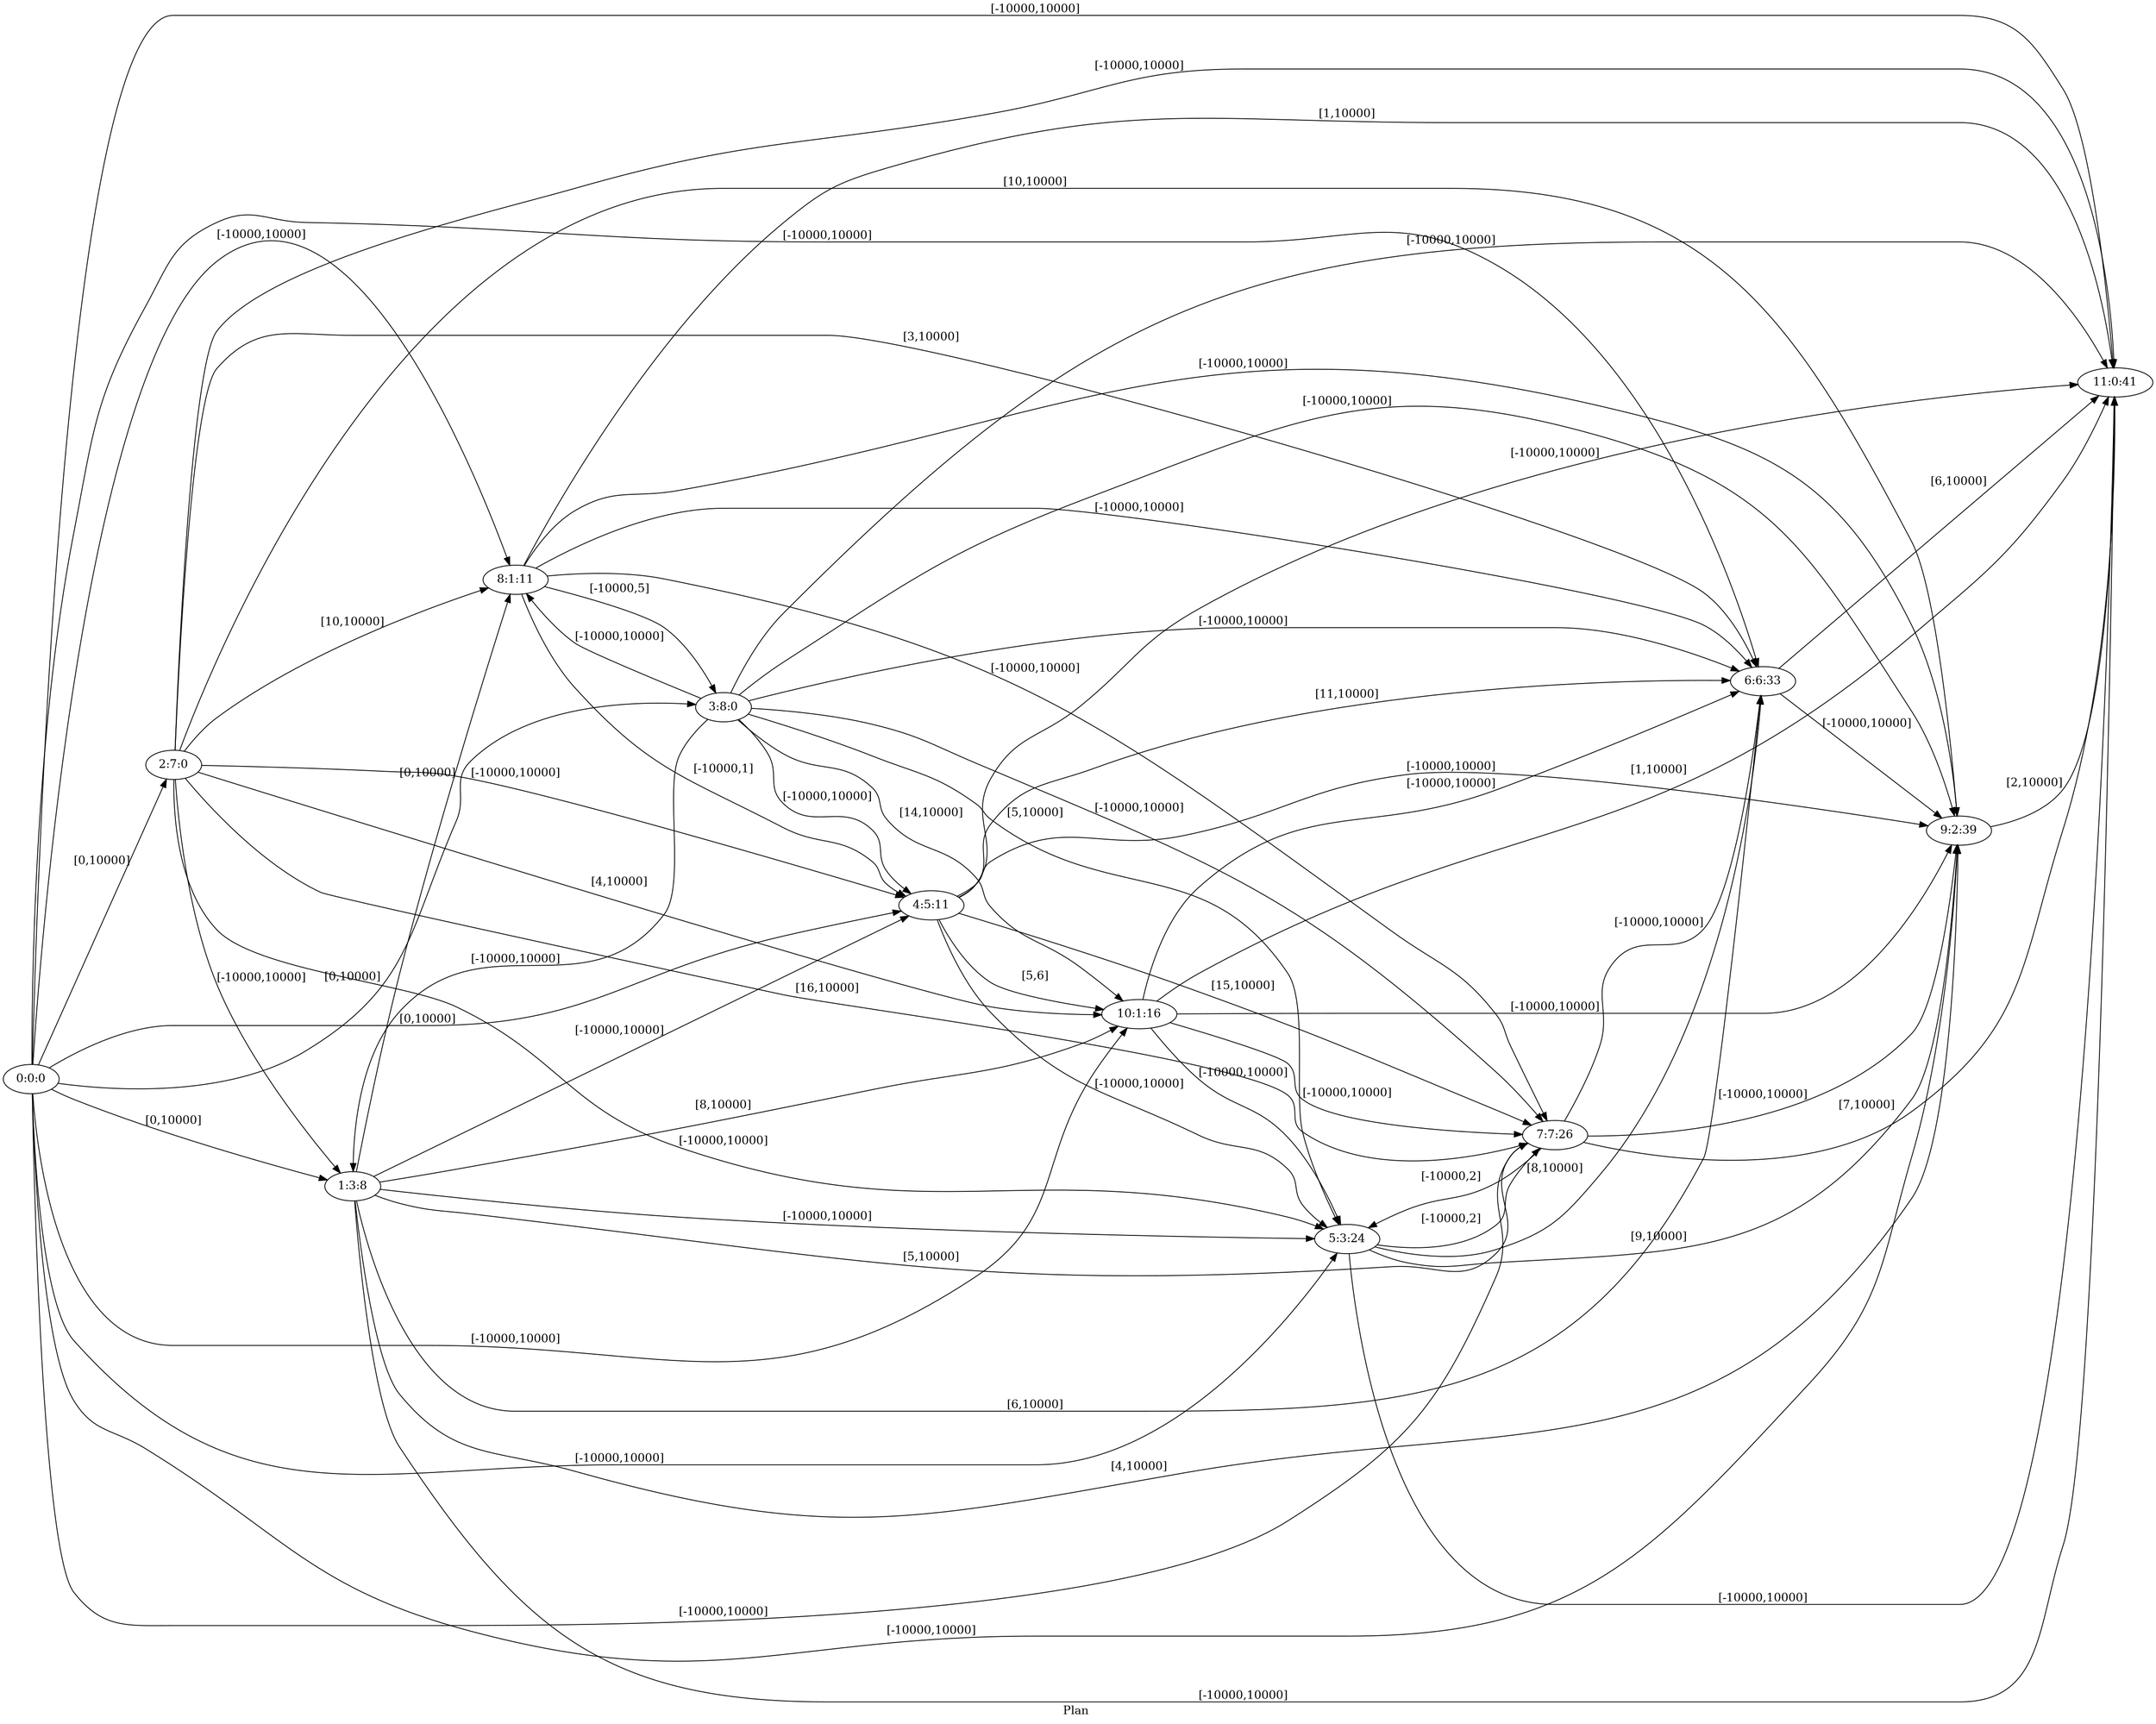 digraph G {
 rankdir = LR;
 nodesep = .45; 
 size = 30;
label="Plan ";
 fldt = 0.790705;
"0:0:0"->"1:3:8"[ label = "[0,10000]"];
"0:0:0"->"2:7:0"[ label = "[0,10000]"];
"0:0:0"->"3:8:0"[ label = "[0,10000]"];
"0:0:0"->"4:5:11"[ label = "[0,10000]"];
"0:0:0"->"5:3:24"[ label = "[-10000,10000]"];
"0:0:0"->"6:6:33"[ label = "[-10000,10000]"];
"0:0:0"->"7:7:26"[ label = "[-10000,10000]"];
"0:0:0"->"8:1:11"[ label = "[-10000,10000]"];
"0:0:0"->"9:2:39"[ label = "[-10000,10000]"];
"0:0:0"->"10:1:16"[ label = "[-10000,10000]"];
"0:0:0"->"11:0:41"[ label = "[-10000,10000]"];
"1:3:8"->"4:5:11"[ label = "[-10000,10000]"];
"1:3:8"->"5:3:24"[ label = "[-10000,10000]"];
"1:3:8"->"6:6:33"[ label = "[6,10000]"];
"1:3:8"->"7:7:26"[ label = "[5,10000]"];
"1:3:8"->"8:1:11"[ label = "[0,10000]"];
"1:3:8"->"9:2:39"[ label = "[4,10000]"];
"1:3:8"->"10:1:16"[ label = "[8,10000]"];
"1:3:8"->"11:0:41"[ label = "[-10000,10000]"];
"2:7:0"->"1:3:8"[ label = "[-10000,10000]"];
"2:7:0"->"4:5:11"[ label = "[-10000,10000]"];
"2:7:0"->"5:3:24"[ label = "[-10000,10000]"];
"2:7:0"->"6:6:33"[ label = "[3,10000]"];
"2:7:0"->"7:7:26"[ label = "[16,10000]"];
"2:7:0"->"8:1:11"[ label = "[10,10000]"];
"2:7:0"->"9:2:39"[ label = "[10,10000]"];
"2:7:0"->"10:1:16"[ label = "[4,10000]"];
"2:7:0"->"11:0:41"[ label = "[-10000,10000]"];
"3:8:0"->"1:3:8"[ label = "[-10000,10000]"];
"3:8:0"->"4:5:11"[ label = "[-10000,10000]"];
"3:8:0"->"5:3:24"[ label = "[5,10000]"];
"3:8:0"->"6:6:33"[ label = "[-10000,10000]"];
"3:8:0"->"7:7:26"[ label = "[-10000,10000]"];
"3:8:0"->"8:1:11"[ label = "[-10000,10000]"];
"3:8:0"->"9:2:39"[ label = "[-10000,10000]"];
"3:8:0"->"10:1:16"[ label = "[14,10000]"];
"3:8:0"->"11:0:41"[ label = "[-10000,10000]"];
"4:5:11"->"5:3:24"[ label = "[-10000,10000]"];
"4:5:11"->"6:6:33"[ label = "[11,10000]"];
"4:5:11"->"7:7:26"[ label = "[15,10000]"];
"4:5:11"->"9:2:39"[ label = "[-10000,10000]"];
"4:5:11"->"10:1:16"[ label = "[5,6]"];
"4:5:11"->"11:0:41"[ label = "[-10000,10000]"];
"5:3:24"->"6:6:33"[ label = "[8,10000]"];
"5:3:24"->"7:7:26"[ label = "[-10000,2]"];
"5:3:24"->"9:2:39"[ label = "[9,10000]"];
"5:3:24"->"11:0:41"[ label = "[-10000,10000]"];
"6:6:33"->"9:2:39"[ label = "[-10000,10000]"];
"6:6:33"->"11:0:41"[ label = "[6,10000]"];
"7:7:26"->"5:3:24"[ label = "[-10000,2]"];
"7:7:26"->"6:6:33"[ label = "[-10000,10000]"];
"7:7:26"->"9:2:39"[ label = "[-10000,10000]"];
"7:7:26"->"11:0:41"[ label = "[7,10000]"];
"8:1:11"->"3:8:0"[ label = "[-10000,5]"];
"8:1:11"->"4:5:11"[ label = "[-10000,1]"];
"8:1:11"->"6:6:33"[ label = "[-10000,10000]"];
"8:1:11"->"7:7:26"[ label = "[-10000,10000]"];
"8:1:11"->"9:2:39"[ label = "[-10000,10000]"];
"8:1:11"->"11:0:41"[ label = "[1,10000]"];
"9:2:39"->"11:0:41"[ label = "[2,10000]"];
"10:1:16"->"5:3:24"[ label = "[-10000,10000]"];
"10:1:16"->"6:6:33"[ label = "[-10000,10000]"];
"10:1:16"->"7:7:26"[ label = "[-10000,10000]"];
"10:1:16"->"9:2:39"[ label = "[-10000,10000]"];
"10:1:16"->"11:0:41"[ label = "[1,10000]"];
}
